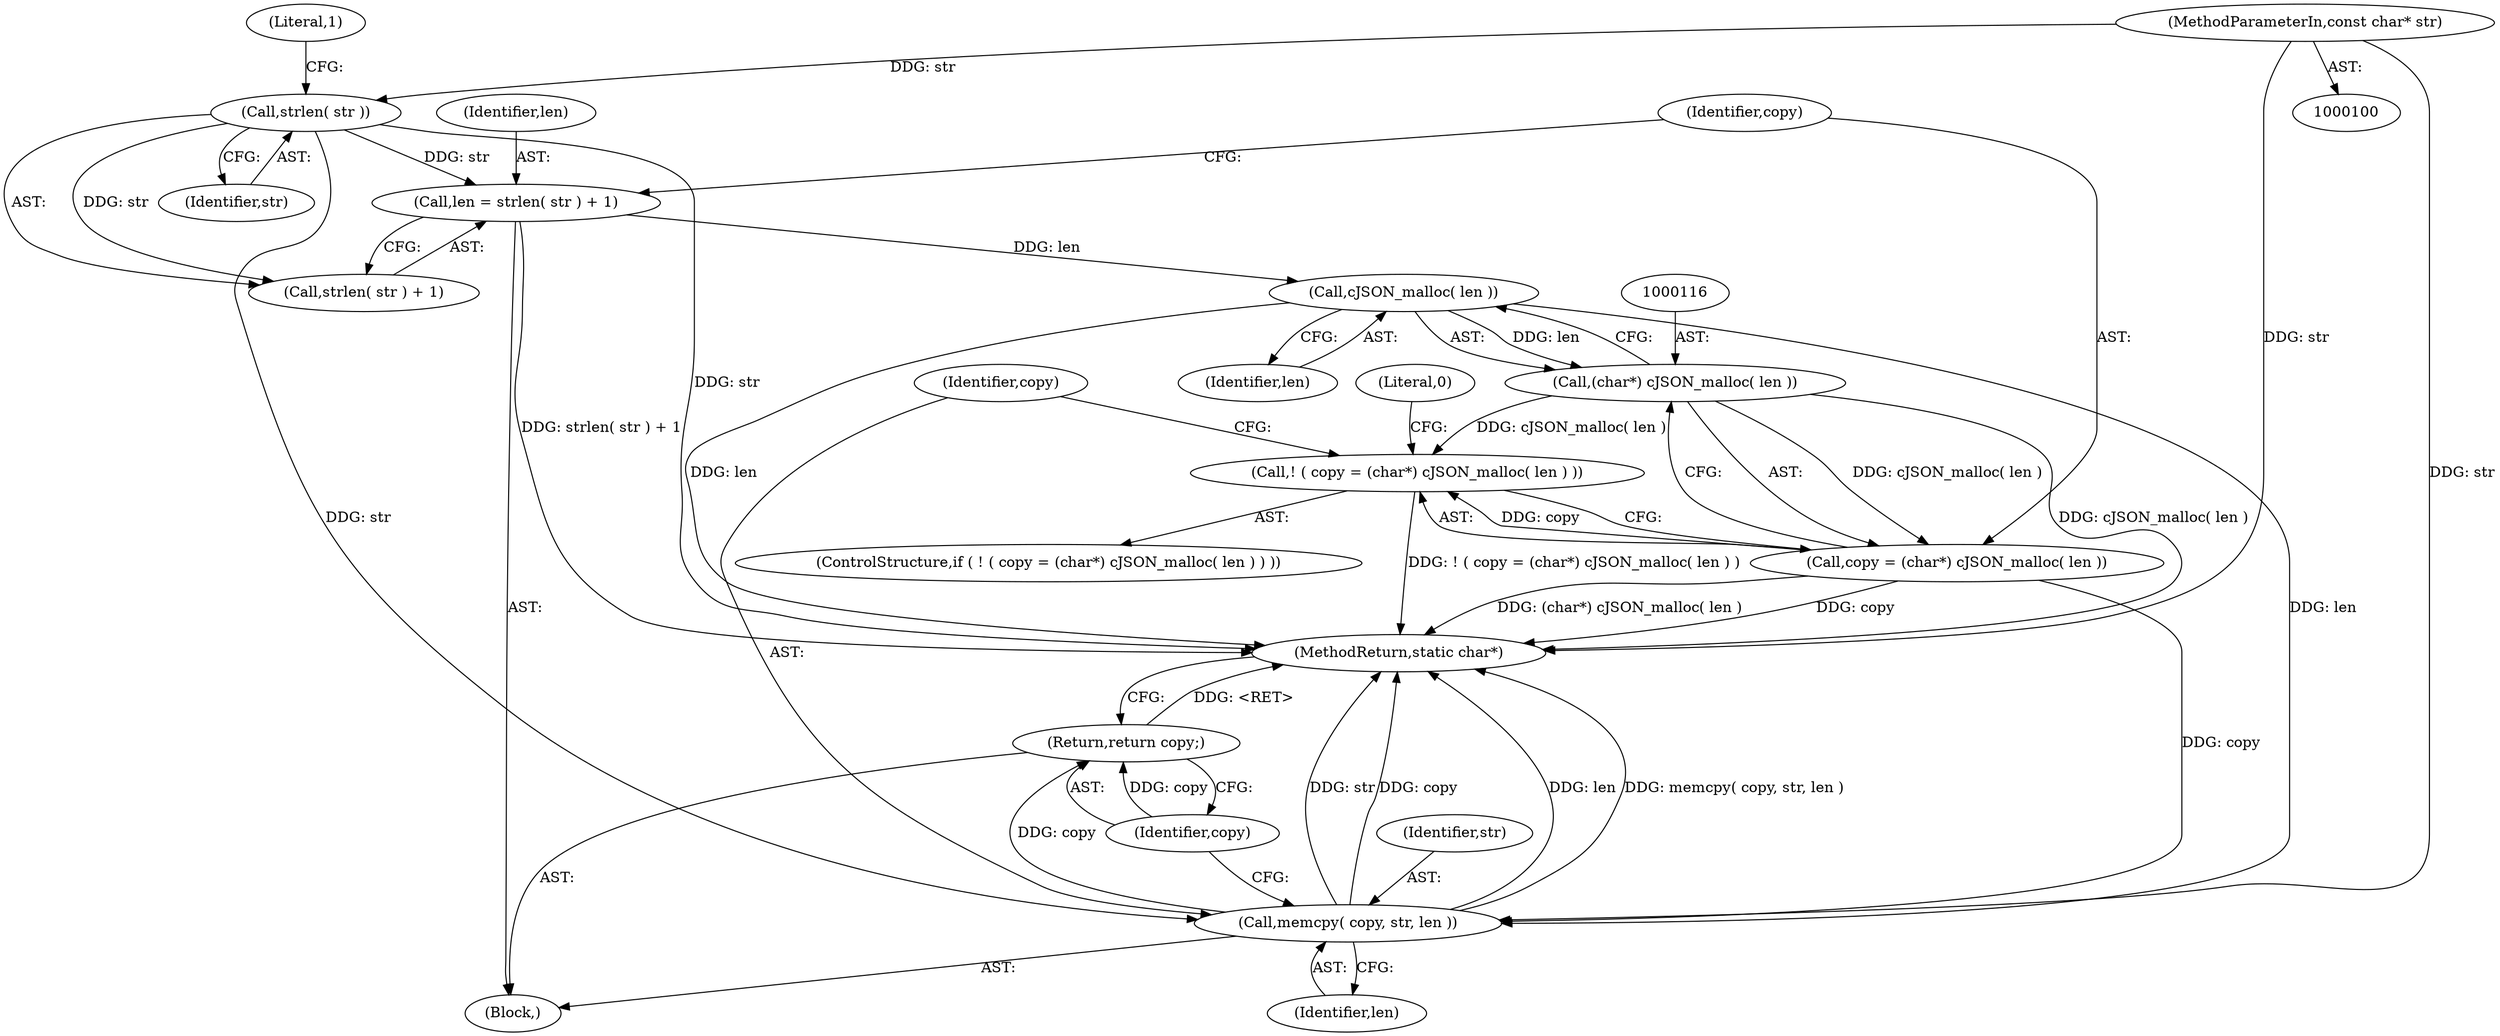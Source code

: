 digraph "1_iperf_91f2fa59e8ed80dfbf400add0164ee0e508e412a_32@API" {
"1000117" [label="(Call,cJSON_malloc( len ))"];
"1000105" [label="(Call,len = strlen( str ) + 1)"];
"1000108" [label="(Call,strlen( str ))"];
"1000101" [label="(MethodParameterIn,const char* str)"];
"1000115" [label="(Call,(char*) cJSON_malloc( len ))"];
"1000112" [label="(Call,! ( copy = (char*) cJSON_malloc( len ) ))"];
"1000113" [label="(Call,copy = (char*) cJSON_malloc( len ))"];
"1000121" [label="(Call,memcpy( copy, str, len ))"];
"1000125" [label="(Return,return copy;)"];
"1000105" [label="(Call,len = strlen( str ) + 1)"];
"1000123" [label="(Identifier,str)"];
"1000113" [label="(Call,copy = (char*) cJSON_malloc( len ))"];
"1000115" [label="(Call,(char*) cJSON_malloc( len ))"];
"1000122" [label="(Identifier,copy)"];
"1000124" [label="(Identifier,len)"];
"1000114" [label="(Identifier,copy)"];
"1000126" [label="(Identifier,copy)"];
"1000127" [label="(MethodReturn,static char*)"];
"1000125" [label="(Return,return copy;)"];
"1000111" [label="(ControlStructure,if ( ! ( copy = (char*) cJSON_malloc( len ) ) ))"];
"1000117" [label="(Call,cJSON_malloc( len ))"];
"1000108" [label="(Call,strlen( str ))"];
"1000109" [label="(Identifier,str)"];
"1000112" [label="(Call,! ( copy = (char*) cJSON_malloc( len ) ))"];
"1000106" [label="(Identifier,len)"];
"1000101" [label="(MethodParameterIn,const char* str)"];
"1000120" [label="(Literal,0)"];
"1000110" [label="(Literal,1)"];
"1000107" [label="(Call,strlen( str ) + 1)"];
"1000118" [label="(Identifier,len)"];
"1000121" [label="(Call,memcpy( copy, str, len ))"];
"1000102" [label="(Block,)"];
"1000117" -> "1000115"  [label="AST: "];
"1000117" -> "1000118"  [label="CFG: "];
"1000118" -> "1000117"  [label="AST: "];
"1000115" -> "1000117"  [label="CFG: "];
"1000117" -> "1000127"  [label="DDG: len"];
"1000117" -> "1000115"  [label="DDG: len"];
"1000105" -> "1000117"  [label="DDG: len"];
"1000117" -> "1000121"  [label="DDG: len"];
"1000105" -> "1000102"  [label="AST: "];
"1000105" -> "1000107"  [label="CFG: "];
"1000106" -> "1000105"  [label="AST: "];
"1000107" -> "1000105"  [label="AST: "];
"1000114" -> "1000105"  [label="CFG: "];
"1000105" -> "1000127"  [label="DDG: strlen( str ) + 1"];
"1000108" -> "1000105"  [label="DDG: str"];
"1000108" -> "1000107"  [label="AST: "];
"1000108" -> "1000109"  [label="CFG: "];
"1000109" -> "1000108"  [label="AST: "];
"1000110" -> "1000108"  [label="CFG: "];
"1000108" -> "1000127"  [label="DDG: str"];
"1000108" -> "1000107"  [label="DDG: str"];
"1000101" -> "1000108"  [label="DDG: str"];
"1000108" -> "1000121"  [label="DDG: str"];
"1000101" -> "1000100"  [label="AST: "];
"1000101" -> "1000127"  [label="DDG: str"];
"1000101" -> "1000121"  [label="DDG: str"];
"1000115" -> "1000113"  [label="AST: "];
"1000116" -> "1000115"  [label="AST: "];
"1000113" -> "1000115"  [label="CFG: "];
"1000115" -> "1000127"  [label="DDG: cJSON_malloc( len )"];
"1000115" -> "1000112"  [label="DDG: cJSON_malloc( len )"];
"1000115" -> "1000113"  [label="DDG: cJSON_malloc( len )"];
"1000112" -> "1000111"  [label="AST: "];
"1000112" -> "1000113"  [label="CFG: "];
"1000113" -> "1000112"  [label="AST: "];
"1000120" -> "1000112"  [label="CFG: "];
"1000122" -> "1000112"  [label="CFG: "];
"1000112" -> "1000127"  [label="DDG: ! ( copy = (char*) cJSON_malloc( len ) )"];
"1000113" -> "1000112"  [label="DDG: copy"];
"1000114" -> "1000113"  [label="AST: "];
"1000113" -> "1000127"  [label="DDG: copy"];
"1000113" -> "1000127"  [label="DDG: (char*) cJSON_malloc( len )"];
"1000113" -> "1000121"  [label="DDG: copy"];
"1000121" -> "1000102"  [label="AST: "];
"1000121" -> "1000124"  [label="CFG: "];
"1000122" -> "1000121"  [label="AST: "];
"1000123" -> "1000121"  [label="AST: "];
"1000124" -> "1000121"  [label="AST: "];
"1000126" -> "1000121"  [label="CFG: "];
"1000121" -> "1000127"  [label="DDG: str"];
"1000121" -> "1000127"  [label="DDG: copy"];
"1000121" -> "1000127"  [label="DDG: len"];
"1000121" -> "1000127"  [label="DDG: memcpy( copy, str, len )"];
"1000121" -> "1000125"  [label="DDG: copy"];
"1000125" -> "1000102"  [label="AST: "];
"1000125" -> "1000126"  [label="CFG: "];
"1000126" -> "1000125"  [label="AST: "];
"1000127" -> "1000125"  [label="CFG: "];
"1000125" -> "1000127"  [label="DDG: <RET>"];
"1000126" -> "1000125"  [label="DDG: copy"];
}
